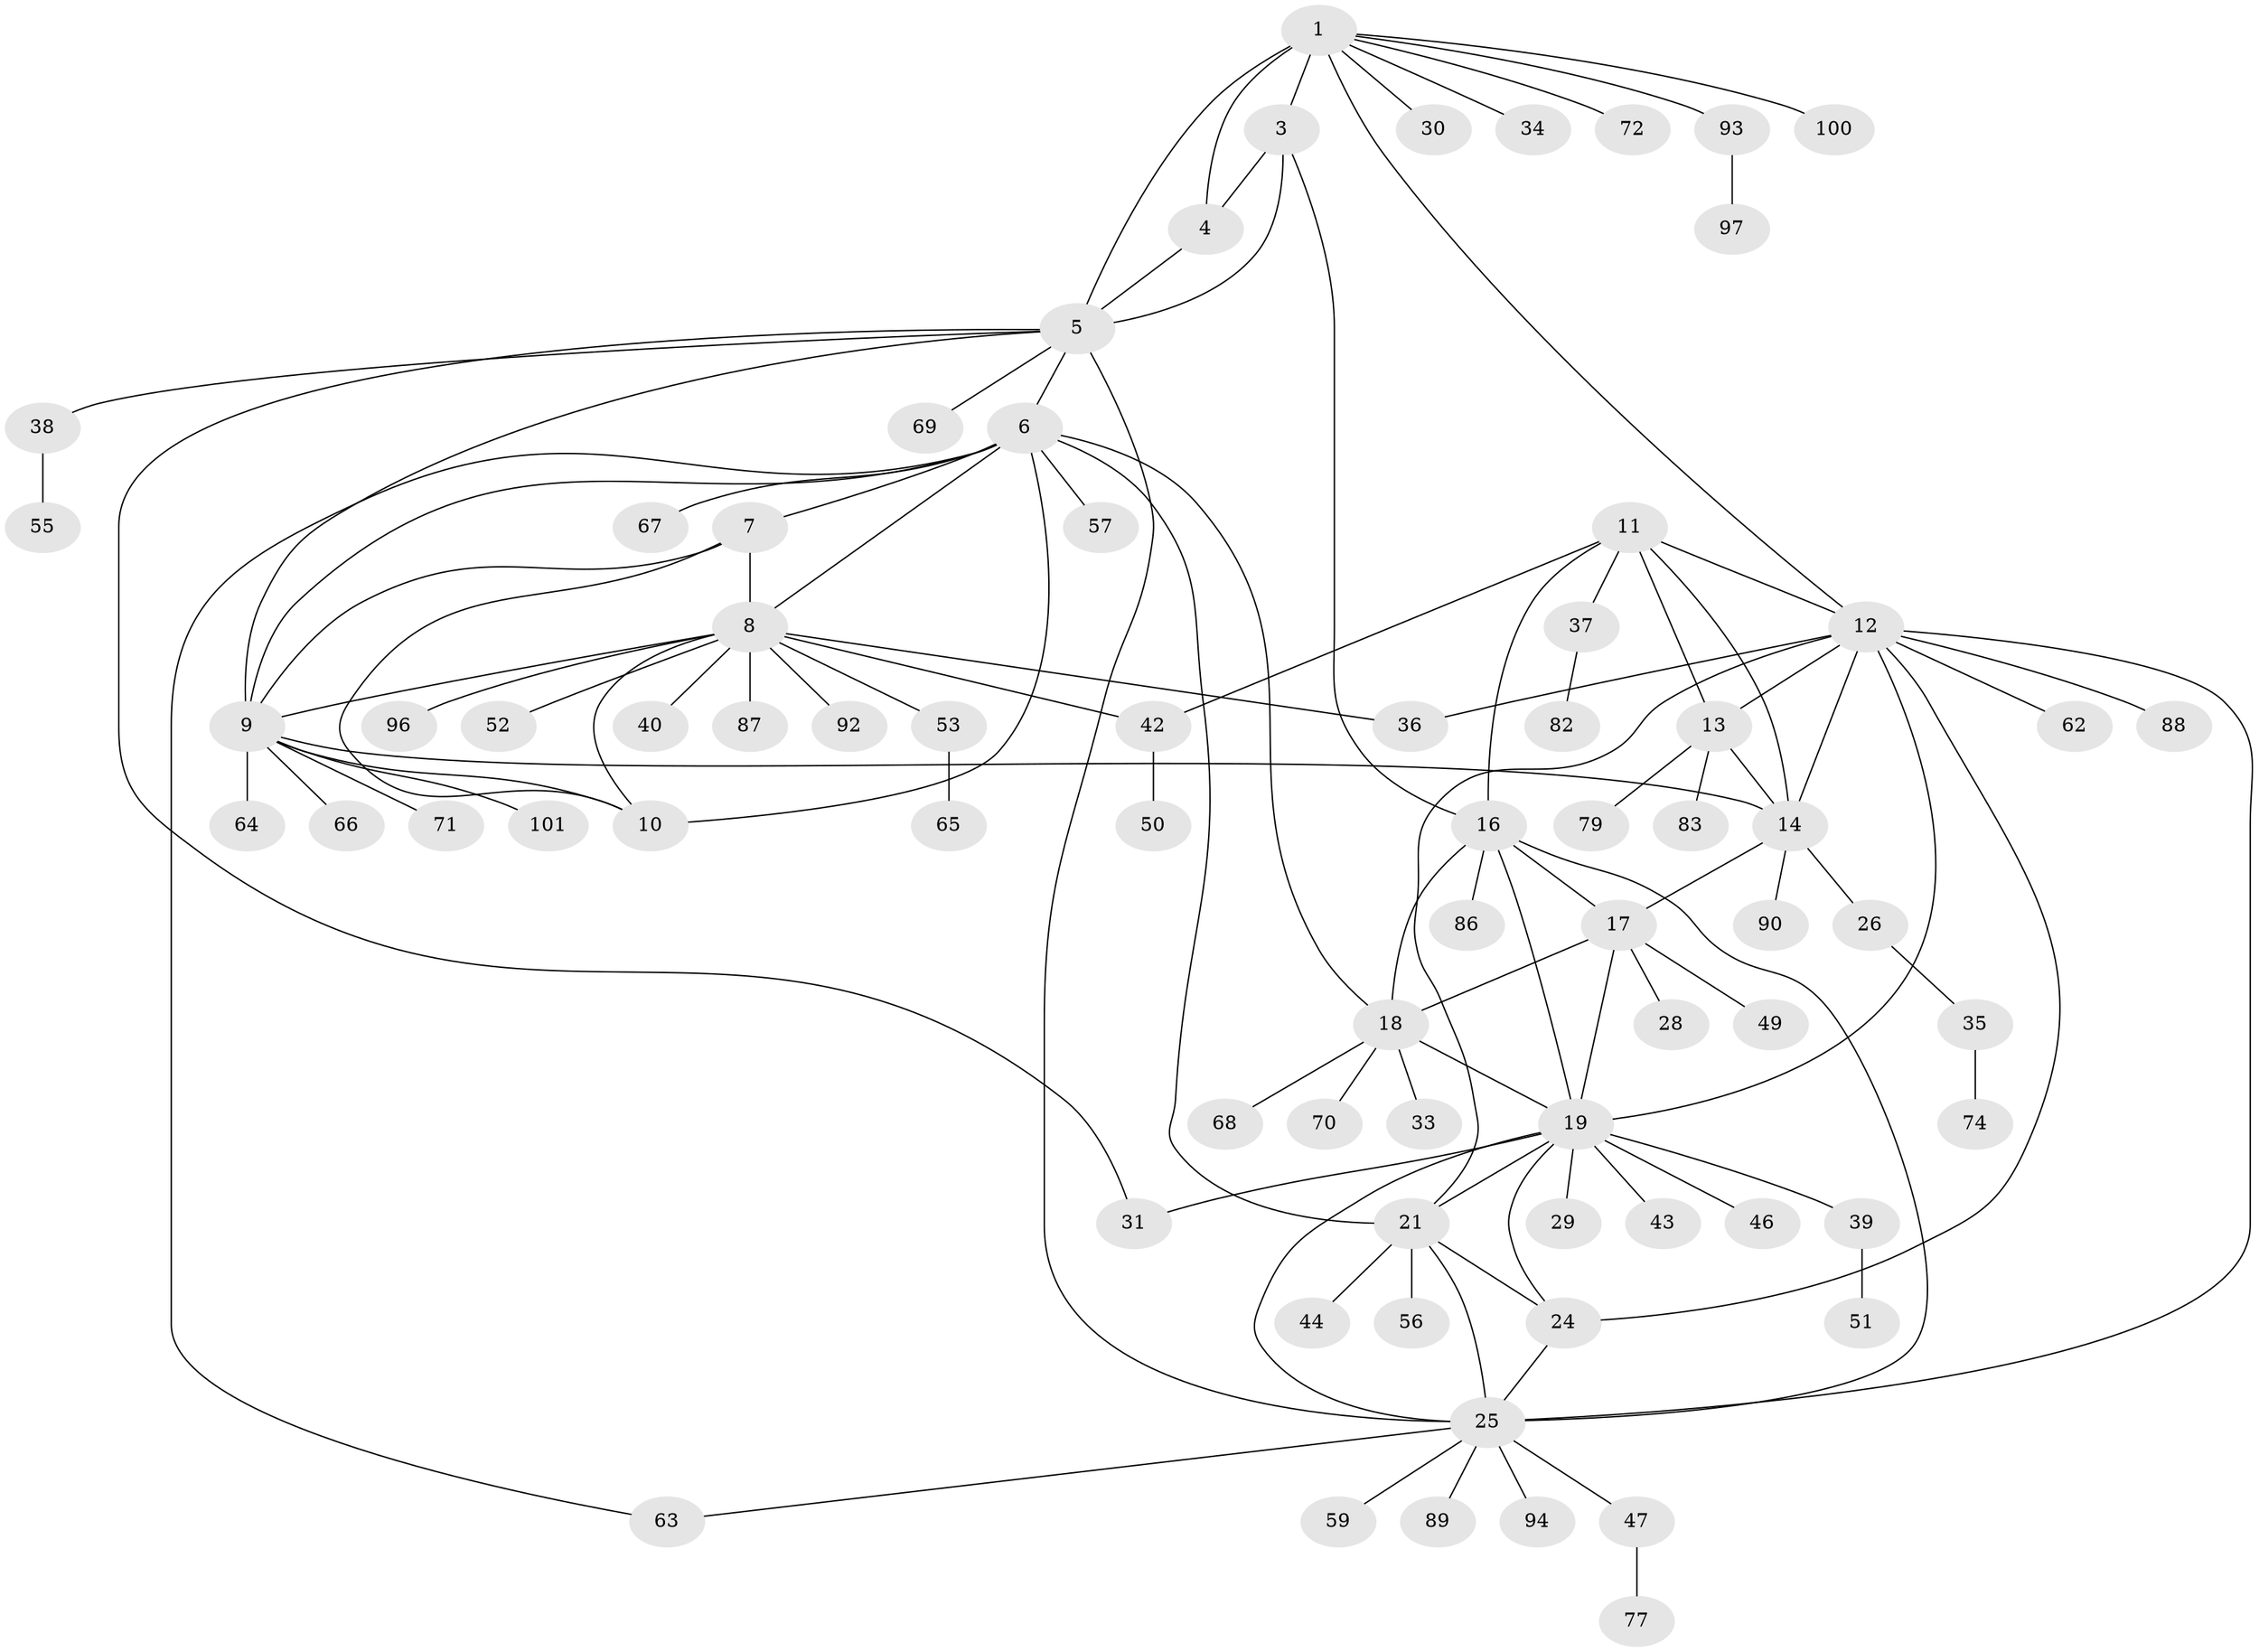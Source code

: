 // original degree distribution, {6: 0.04950495049504951, 8: 0.07920792079207921, 5: 0.039603960396039604, 10: 0.019801980198019802, 13: 0.009900990099009901, 11: 0.009900990099009901, 4: 0.019801980198019802, 7: 0.0297029702970297, 2: 0.13861386138613863, 1: 0.5544554455445545, 3: 0.04950495049504951}
// Generated by graph-tools (version 1.1) at 2025/11/02/27/25 16:11:35]
// undirected, 75 vertices, 108 edges
graph export_dot {
graph [start="1"]
  node [color=gray90,style=filled];
  1 [super="+2"];
  3 [super="+80"];
  4 [super="+76"];
  5 [super="+98"];
  6 [super="+27"];
  7 [super="+75"];
  8 [super="+78"];
  9 [super="+61"];
  10;
  11 [super="+15"];
  12 [super="+22"];
  13 [super="+60"];
  14 [super="+85"];
  16 [super="+20"];
  17 [super="+95"];
  18 [super="+41"];
  19 [super="+23"];
  21 [super="+84"];
  24 [super="+54"];
  25 [super="+32"];
  26;
  28;
  29;
  30;
  31;
  33;
  34;
  35 [super="+73"];
  36;
  37 [super="+48"];
  38;
  39 [super="+45"];
  40;
  42;
  43;
  44;
  46;
  47;
  49;
  50;
  51 [super="+81"];
  52;
  53 [super="+58"];
  55;
  56;
  57;
  59;
  62;
  63;
  64;
  65;
  66;
  67;
  68;
  69;
  70;
  71 [super="+91"];
  72;
  74;
  77;
  79;
  82;
  83;
  86;
  87;
  88;
  89;
  90;
  92;
  93 [super="+99"];
  94;
  96;
  97;
  100;
  101;
  1 -- 3 [weight=2];
  1 -- 4 [weight=2];
  1 -- 5 [weight=2];
  1 -- 12;
  1 -- 72;
  1 -- 34;
  1 -- 100;
  1 -- 93;
  1 -- 30;
  3 -- 4;
  3 -- 5;
  3 -- 16;
  4 -- 5;
  5 -- 9;
  5 -- 25;
  5 -- 31;
  5 -- 38;
  5 -- 69;
  5 -- 6;
  6 -- 7;
  6 -- 8;
  6 -- 9;
  6 -- 10;
  6 -- 18;
  6 -- 21;
  6 -- 57;
  6 -- 63;
  6 -- 67;
  7 -- 8;
  7 -- 9;
  7 -- 10;
  8 -- 9;
  8 -- 10;
  8 -- 36;
  8 -- 40;
  8 -- 42;
  8 -- 52;
  8 -- 53;
  8 -- 87;
  8 -- 92;
  8 -- 96;
  9 -- 10;
  9 -- 14;
  9 -- 64;
  9 -- 66;
  9 -- 71;
  9 -- 101;
  11 -- 12 [weight=2];
  11 -- 13 [weight=2];
  11 -- 14 [weight=2];
  11 -- 42;
  11 -- 37;
  11 -- 16;
  12 -- 13;
  12 -- 14;
  12 -- 36;
  12 -- 21;
  12 -- 24;
  12 -- 25;
  12 -- 88;
  12 -- 62;
  12 -- 19;
  13 -- 14;
  13 -- 79;
  13 -- 83;
  14 -- 26;
  14 -- 90;
  14 -- 17;
  16 -- 17 [weight=2];
  16 -- 18 [weight=2];
  16 -- 19 [weight=2];
  16 -- 86;
  16 -- 25;
  17 -- 18;
  17 -- 19;
  17 -- 28;
  17 -- 49;
  18 -- 19;
  18 -- 33;
  18 -- 68;
  18 -- 70;
  19 -- 31;
  19 -- 39;
  19 -- 46;
  19 -- 21;
  19 -- 24;
  19 -- 25;
  19 -- 43;
  19 -- 29;
  21 -- 24;
  21 -- 25;
  21 -- 44;
  21 -- 56;
  24 -- 25;
  25 -- 63;
  25 -- 89;
  25 -- 59;
  25 -- 94;
  25 -- 47;
  26 -- 35;
  35 -- 74;
  37 -- 82;
  38 -- 55;
  39 -- 51;
  42 -- 50;
  47 -- 77;
  53 -- 65;
  93 -- 97;
}
